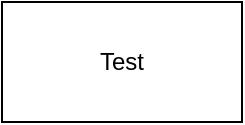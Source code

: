 <mxfile version="17.4.0" type="github">
  <diagram id="5TBrRAbkIkiDny05DDcc" name="Page-1">
    <mxGraphModel dx="1422" dy="752" grid="1" gridSize="10" guides="1" tooltips="1" connect="1" arrows="1" fold="1" page="1" pageScale="1" pageWidth="827" pageHeight="1169" math="0" shadow="0">
      <root>
        <mxCell id="0" />
        <mxCell id="1" parent="0" />
        <mxCell id="jqu8thyBJzWe77G2whhS-1" value="&lt;div&gt;Test&lt;/div&gt;" style="rounded=0;whiteSpace=wrap;html=1;" vertex="1" parent="1">
          <mxGeometry x="350" y="350" width="120" height="60" as="geometry" />
        </mxCell>
      </root>
    </mxGraphModel>
  </diagram>
</mxfile>
